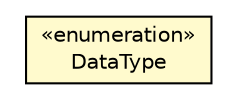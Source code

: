 #!/usr/local/bin/dot
#
# Class diagram 
# Generated by UMLGraph version R5_6_6-8-g8d7759 (http://www.umlgraph.org/)
#

digraph G {
	edge [fontname="Helvetica",fontsize=10,labelfontname="Helvetica",labelfontsize=10];
	node [fontname="Helvetica",fontsize=10,shape=plaintext];
	nodesep=0.25;
	ranksep=0.5;
	// org.dayatang.domain.DataType
	c37582 [label=<<table title="org.dayatang.domain.DataType" border="0" cellborder="1" cellspacing="0" cellpadding="2" port="p" bgcolor="lemonChiffon" href="./DataType.html">
		<tr><td><table border="0" cellspacing="0" cellpadding="1">
<tr><td align="center" balign="center"> &#171;enumeration&#187; </td></tr>
<tr><td align="center" balign="center"> DataType </td></tr>
		</table></td></tr>
		</table>>, URL="./DataType.html", fontname="Helvetica", fontcolor="black", fontsize=10.0];
}

